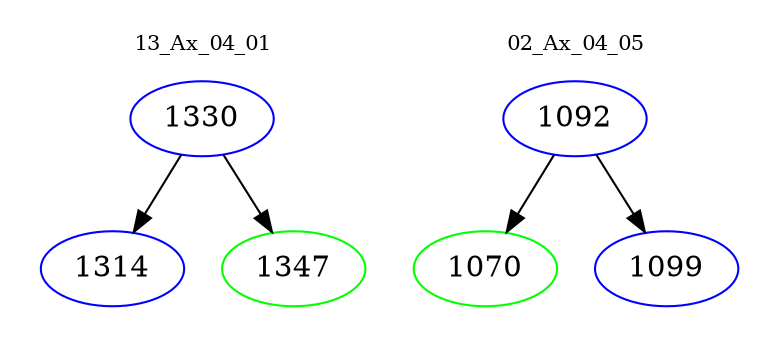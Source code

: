digraph{
subgraph cluster_0 {
color = white
label = "13_Ax_04_01";
fontsize=10;
T0_1330 [label="1330", color="blue"]
T0_1330 -> T0_1314 [color="black"]
T0_1314 [label="1314", color="blue"]
T0_1330 -> T0_1347 [color="black"]
T0_1347 [label="1347", color="green"]
}
subgraph cluster_1 {
color = white
label = "02_Ax_04_05";
fontsize=10;
T1_1092 [label="1092", color="blue"]
T1_1092 -> T1_1070 [color="black"]
T1_1070 [label="1070", color="green"]
T1_1092 -> T1_1099 [color="black"]
T1_1099 [label="1099", color="blue"]
}
}
